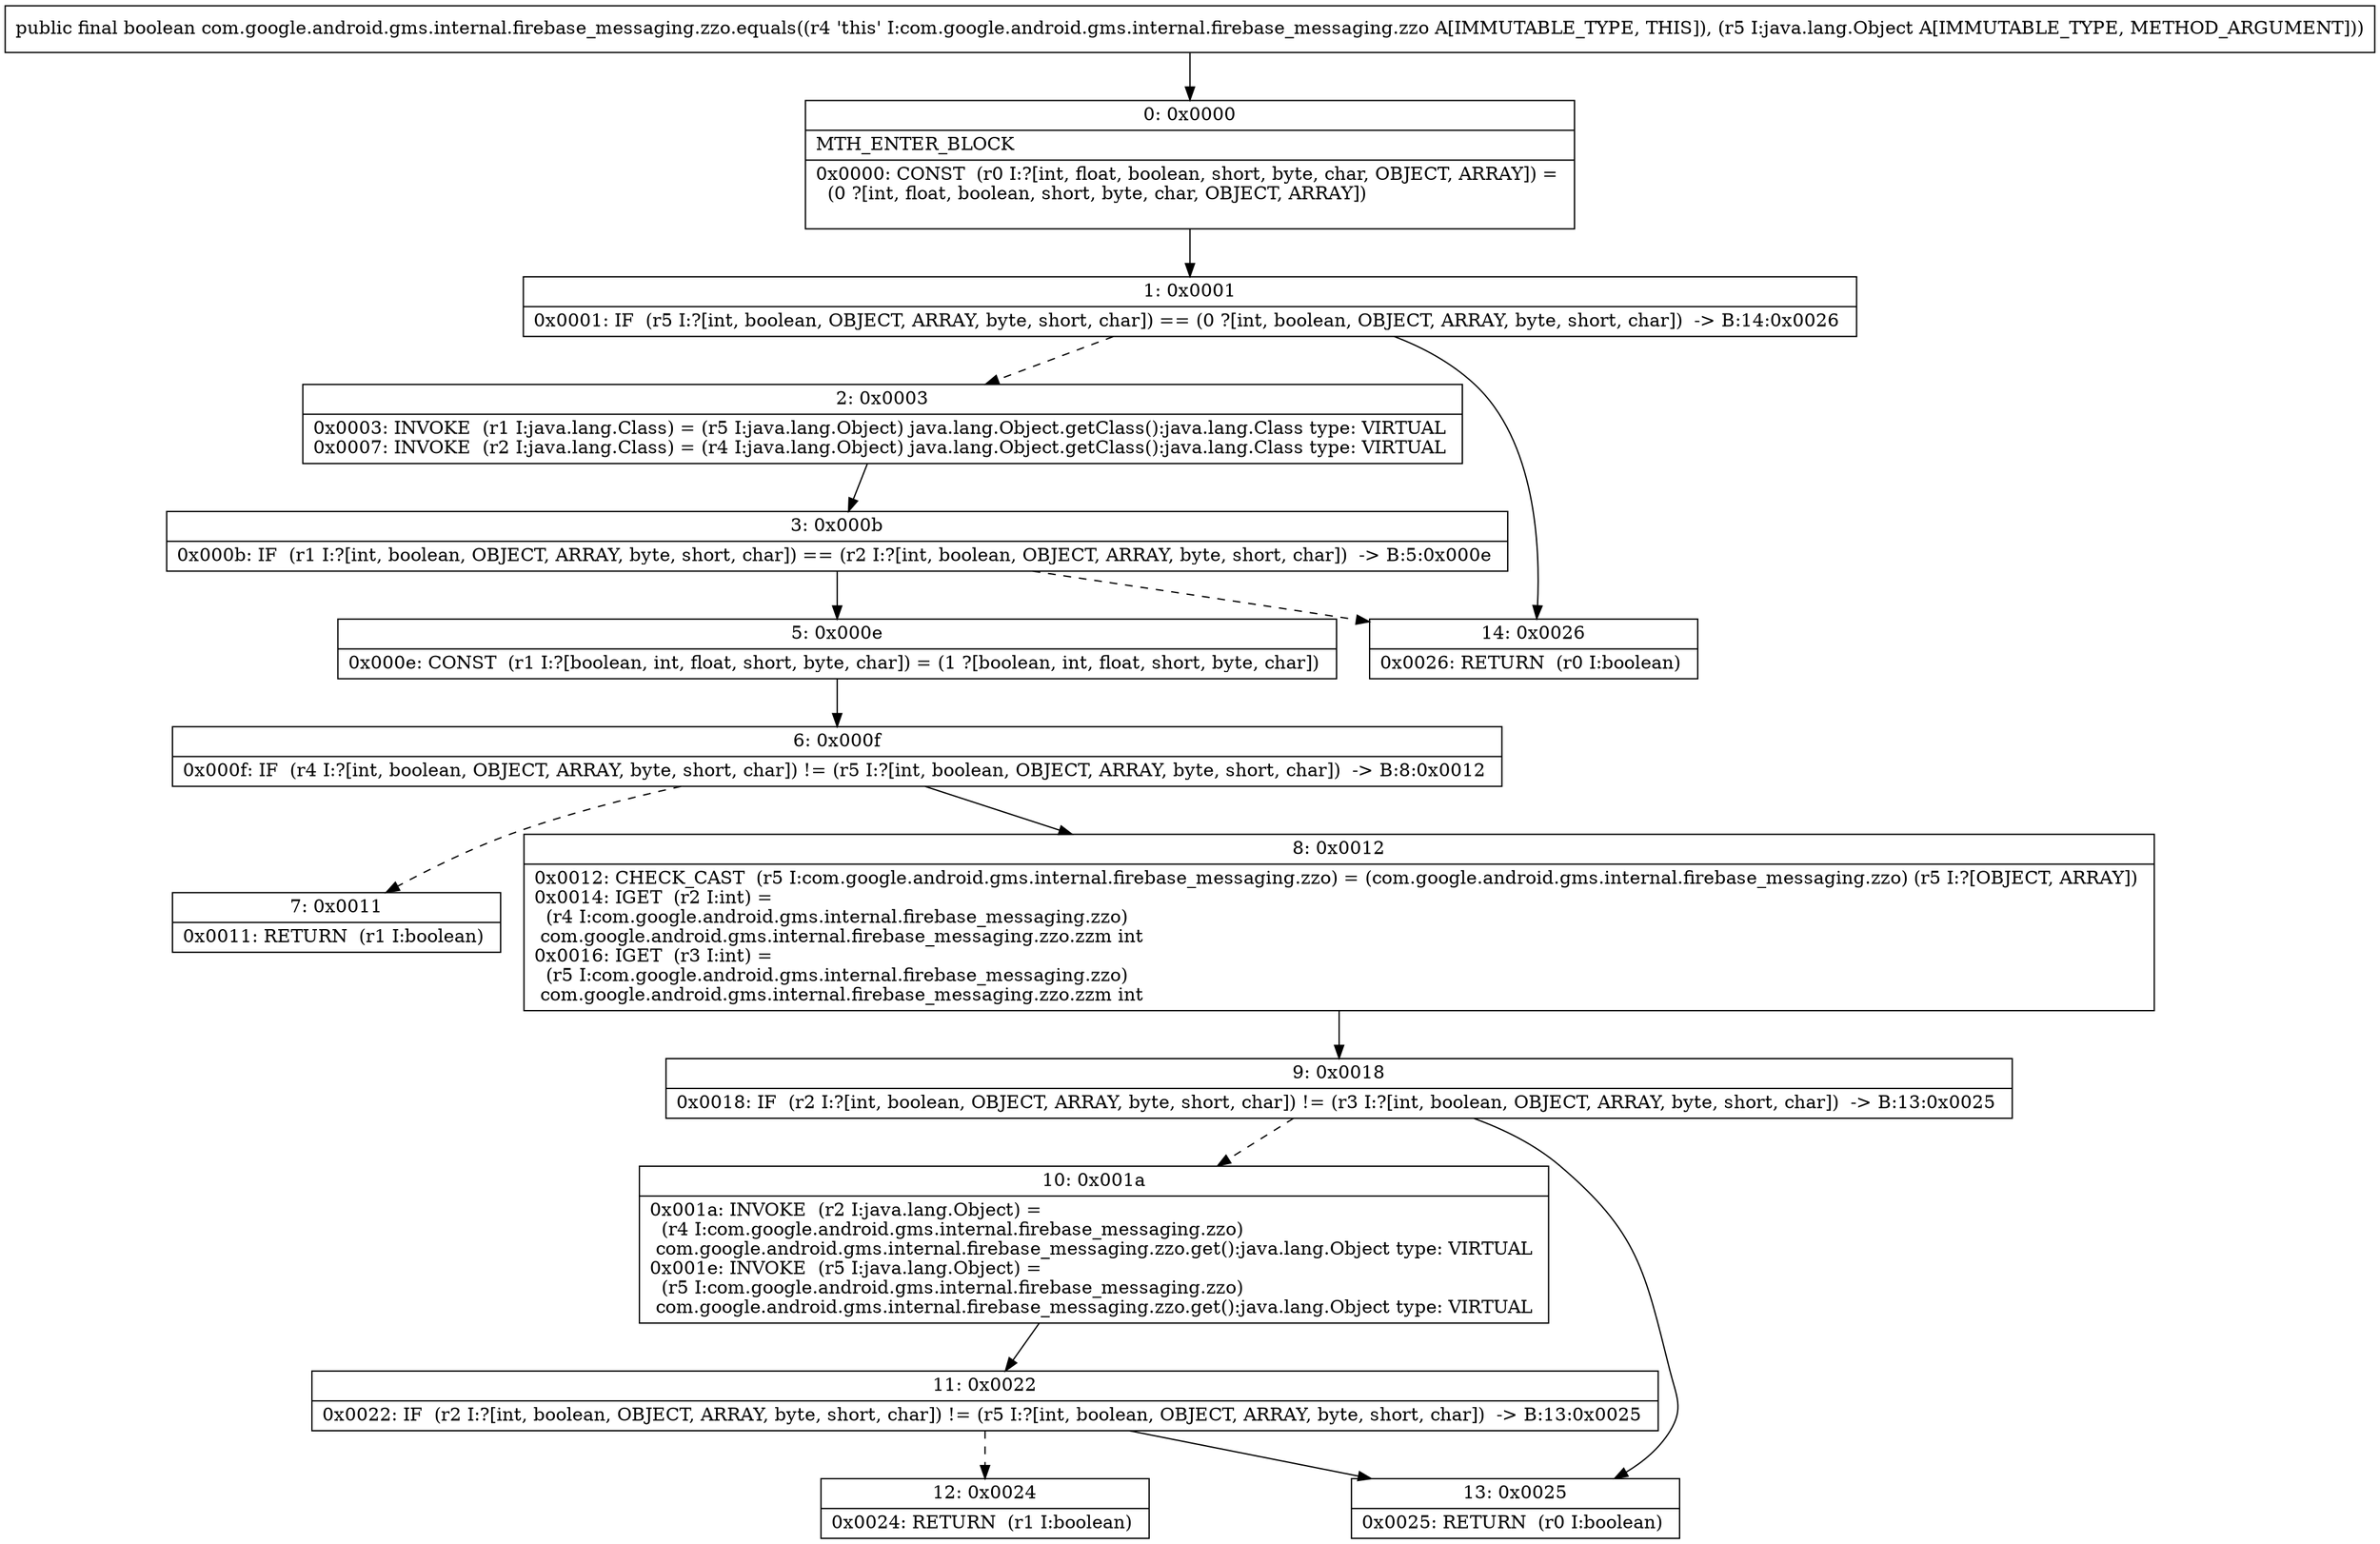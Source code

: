 digraph "CFG forcom.google.android.gms.internal.firebase_messaging.zzo.equals(Ljava\/lang\/Object;)Z" {
Node_0 [shape=record,label="{0\:\ 0x0000|MTH_ENTER_BLOCK\l|0x0000: CONST  (r0 I:?[int, float, boolean, short, byte, char, OBJECT, ARRAY]) = \l  (0 ?[int, float, boolean, short, byte, char, OBJECT, ARRAY])\l \l}"];
Node_1 [shape=record,label="{1\:\ 0x0001|0x0001: IF  (r5 I:?[int, boolean, OBJECT, ARRAY, byte, short, char]) == (0 ?[int, boolean, OBJECT, ARRAY, byte, short, char])  \-\> B:14:0x0026 \l}"];
Node_2 [shape=record,label="{2\:\ 0x0003|0x0003: INVOKE  (r1 I:java.lang.Class) = (r5 I:java.lang.Object) java.lang.Object.getClass():java.lang.Class type: VIRTUAL \l0x0007: INVOKE  (r2 I:java.lang.Class) = (r4 I:java.lang.Object) java.lang.Object.getClass():java.lang.Class type: VIRTUAL \l}"];
Node_3 [shape=record,label="{3\:\ 0x000b|0x000b: IF  (r1 I:?[int, boolean, OBJECT, ARRAY, byte, short, char]) == (r2 I:?[int, boolean, OBJECT, ARRAY, byte, short, char])  \-\> B:5:0x000e \l}"];
Node_5 [shape=record,label="{5\:\ 0x000e|0x000e: CONST  (r1 I:?[boolean, int, float, short, byte, char]) = (1 ?[boolean, int, float, short, byte, char]) \l}"];
Node_6 [shape=record,label="{6\:\ 0x000f|0x000f: IF  (r4 I:?[int, boolean, OBJECT, ARRAY, byte, short, char]) != (r5 I:?[int, boolean, OBJECT, ARRAY, byte, short, char])  \-\> B:8:0x0012 \l}"];
Node_7 [shape=record,label="{7\:\ 0x0011|0x0011: RETURN  (r1 I:boolean) \l}"];
Node_8 [shape=record,label="{8\:\ 0x0012|0x0012: CHECK_CAST  (r5 I:com.google.android.gms.internal.firebase_messaging.zzo) = (com.google.android.gms.internal.firebase_messaging.zzo) (r5 I:?[OBJECT, ARRAY]) \l0x0014: IGET  (r2 I:int) = \l  (r4 I:com.google.android.gms.internal.firebase_messaging.zzo)\l com.google.android.gms.internal.firebase_messaging.zzo.zzm int \l0x0016: IGET  (r3 I:int) = \l  (r5 I:com.google.android.gms.internal.firebase_messaging.zzo)\l com.google.android.gms.internal.firebase_messaging.zzo.zzm int \l}"];
Node_9 [shape=record,label="{9\:\ 0x0018|0x0018: IF  (r2 I:?[int, boolean, OBJECT, ARRAY, byte, short, char]) != (r3 I:?[int, boolean, OBJECT, ARRAY, byte, short, char])  \-\> B:13:0x0025 \l}"];
Node_10 [shape=record,label="{10\:\ 0x001a|0x001a: INVOKE  (r2 I:java.lang.Object) = \l  (r4 I:com.google.android.gms.internal.firebase_messaging.zzo)\l com.google.android.gms.internal.firebase_messaging.zzo.get():java.lang.Object type: VIRTUAL \l0x001e: INVOKE  (r5 I:java.lang.Object) = \l  (r5 I:com.google.android.gms.internal.firebase_messaging.zzo)\l com.google.android.gms.internal.firebase_messaging.zzo.get():java.lang.Object type: VIRTUAL \l}"];
Node_11 [shape=record,label="{11\:\ 0x0022|0x0022: IF  (r2 I:?[int, boolean, OBJECT, ARRAY, byte, short, char]) != (r5 I:?[int, boolean, OBJECT, ARRAY, byte, short, char])  \-\> B:13:0x0025 \l}"];
Node_12 [shape=record,label="{12\:\ 0x0024|0x0024: RETURN  (r1 I:boolean) \l}"];
Node_13 [shape=record,label="{13\:\ 0x0025|0x0025: RETURN  (r0 I:boolean) \l}"];
Node_14 [shape=record,label="{14\:\ 0x0026|0x0026: RETURN  (r0 I:boolean) \l}"];
MethodNode[shape=record,label="{public final boolean com.google.android.gms.internal.firebase_messaging.zzo.equals((r4 'this' I:com.google.android.gms.internal.firebase_messaging.zzo A[IMMUTABLE_TYPE, THIS]), (r5 I:java.lang.Object A[IMMUTABLE_TYPE, METHOD_ARGUMENT])) }"];
MethodNode -> Node_0;
Node_0 -> Node_1;
Node_1 -> Node_2[style=dashed];
Node_1 -> Node_14;
Node_2 -> Node_3;
Node_3 -> Node_5;
Node_3 -> Node_14[style=dashed];
Node_5 -> Node_6;
Node_6 -> Node_7[style=dashed];
Node_6 -> Node_8;
Node_8 -> Node_9;
Node_9 -> Node_10[style=dashed];
Node_9 -> Node_13;
Node_10 -> Node_11;
Node_11 -> Node_12[style=dashed];
Node_11 -> Node_13;
}


